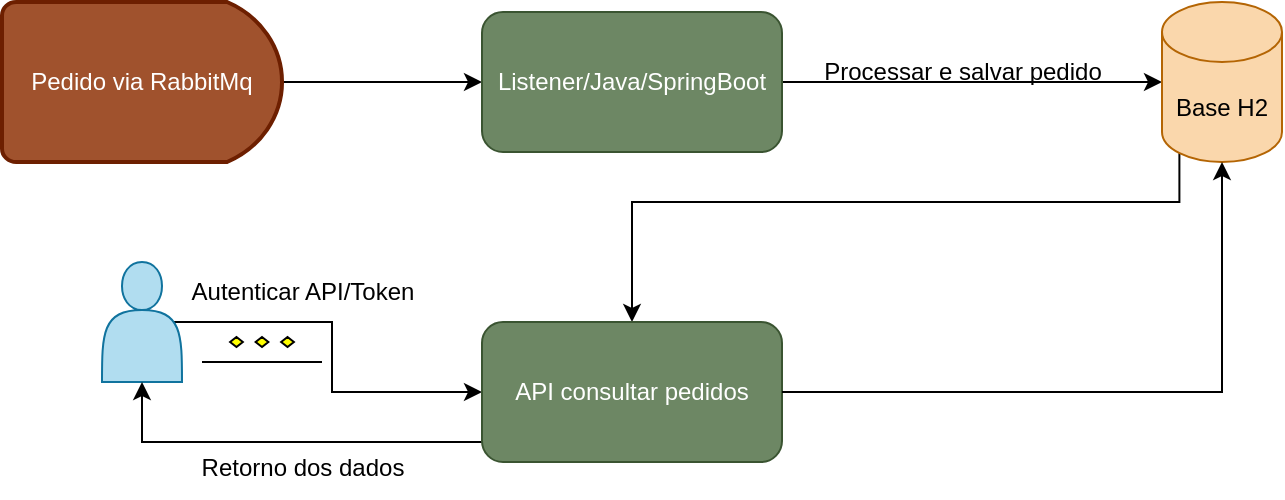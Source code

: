 <mxfile version="24.6.4" type="github">
  <diagram name="Página-1" id="RkKDzXB69765_Dg7q8pd">
    <mxGraphModel dx="954" dy="558" grid="1" gridSize="10" guides="1" tooltips="1" connect="1" arrows="1" fold="1" page="1" pageScale="1" pageWidth="827" pageHeight="1169" math="0" shadow="0">
      <root>
        <mxCell id="0" />
        <mxCell id="1" parent="0" />
        <mxCell id="YPQ6sBjm5yYhS_eoTeXD-4" value="" style="edgeStyle=orthogonalEdgeStyle;rounded=0;orthogonalLoop=1;jettySize=auto;html=1;" edge="1" parent="1" source="YPQ6sBjm5yYhS_eoTeXD-2" target="YPQ6sBjm5yYhS_eoTeXD-3">
          <mxGeometry relative="1" as="geometry" />
        </mxCell>
        <mxCell id="YPQ6sBjm5yYhS_eoTeXD-2" value="Pedido via RabbitMq" style="strokeWidth=2;html=1;shape=mxgraph.flowchart.delay;whiteSpace=wrap;fillColor=#a0522d;fontColor=#ffffff;strokeColor=#6D1F00;" vertex="1" parent="1">
          <mxGeometry x="60" y="90" width="140" height="80" as="geometry" />
        </mxCell>
        <mxCell id="YPQ6sBjm5yYhS_eoTeXD-6" value="" style="edgeStyle=orthogonalEdgeStyle;rounded=0;orthogonalLoop=1;jettySize=auto;html=1;" edge="1" parent="1" source="YPQ6sBjm5yYhS_eoTeXD-3" target="YPQ6sBjm5yYhS_eoTeXD-5">
          <mxGeometry relative="1" as="geometry" />
        </mxCell>
        <mxCell id="YPQ6sBjm5yYhS_eoTeXD-3" value="Listener/Java/SpringBoot" style="rounded=1;whiteSpace=wrap;html=1;fillColor=#6d8764;fontColor=#ffffff;strokeColor=#3A5431;" vertex="1" parent="1">
          <mxGeometry x="300" y="95" width="150" height="70" as="geometry" />
        </mxCell>
        <mxCell id="YPQ6sBjm5yYhS_eoTeXD-15" style="edgeStyle=orthogonalEdgeStyle;rounded=0;orthogonalLoop=1;jettySize=auto;html=1;exitX=0.145;exitY=1;exitDx=0;exitDy=-4.35;exitPerimeter=0;" edge="1" parent="1" source="YPQ6sBjm5yYhS_eoTeXD-5" target="YPQ6sBjm5yYhS_eoTeXD-10">
          <mxGeometry relative="1" as="geometry">
            <Array as="points">
              <mxPoint x="649" y="190" />
              <mxPoint x="375" y="190" />
            </Array>
          </mxGeometry>
        </mxCell>
        <mxCell id="YPQ6sBjm5yYhS_eoTeXD-5" value="Base H2" style="shape=cylinder3;whiteSpace=wrap;html=1;boundedLbl=1;backgroundOutline=1;size=15;fillColor=#fad7ac;strokeColor=#b46504;" vertex="1" parent="1">
          <mxGeometry x="640" y="90" width="60" height="80" as="geometry" />
        </mxCell>
        <mxCell id="YPQ6sBjm5yYhS_eoTeXD-7" value="Processar e salvar pedido" style="text;html=1;align=center;verticalAlign=middle;resizable=0;points=[];autosize=1;strokeColor=none;fillColor=none;" vertex="1" parent="1">
          <mxGeometry x="460" y="110" width="160" height="30" as="geometry" />
        </mxCell>
        <mxCell id="YPQ6sBjm5yYhS_eoTeXD-12" style="edgeStyle=orthogonalEdgeStyle;rounded=0;orthogonalLoop=1;jettySize=auto;html=1;exitX=0.9;exitY=0.5;exitDx=0;exitDy=0;exitPerimeter=0;" edge="1" parent="1" source="YPQ6sBjm5yYhS_eoTeXD-9" target="YPQ6sBjm5yYhS_eoTeXD-10">
          <mxGeometry relative="1" as="geometry" />
        </mxCell>
        <mxCell id="YPQ6sBjm5yYhS_eoTeXD-9" value="" style="shape=actor;whiteSpace=wrap;html=1;fillColor=#b1ddf0;strokeColor=#10739e;" vertex="1" parent="1">
          <mxGeometry x="110" y="220" width="40" height="60" as="geometry" />
        </mxCell>
        <mxCell id="YPQ6sBjm5yYhS_eoTeXD-16" style="edgeStyle=orthogonalEdgeStyle;rounded=0;orthogonalLoop=1;jettySize=auto;html=1;entryX=0.5;entryY=1;entryDx=0;entryDy=0;" edge="1" parent="1" source="YPQ6sBjm5yYhS_eoTeXD-10" target="YPQ6sBjm5yYhS_eoTeXD-9">
          <mxGeometry relative="1" as="geometry">
            <Array as="points">
              <mxPoint x="130" y="310" />
            </Array>
          </mxGeometry>
        </mxCell>
        <mxCell id="YPQ6sBjm5yYhS_eoTeXD-10" value="API consultar pedidos" style="rounded=1;whiteSpace=wrap;html=1;fillColor=#6d8764;fontColor=#ffffff;strokeColor=#3A5431;" vertex="1" parent="1">
          <mxGeometry x="300" y="250" width="150" height="70" as="geometry" />
        </mxCell>
        <mxCell id="YPQ6sBjm5yYhS_eoTeXD-13" value="Autenticar API/Token" style="text;html=1;align=center;verticalAlign=middle;resizable=0;points=[];autosize=1;strokeColor=none;fillColor=none;" vertex="1" parent="1">
          <mxGeometry x="145" y="220" width="130" height="30" as="geometry" />
        </mxCell>
        <mxCell id="YPQ6sBjm5yYhS_eoTeXD-14" style="edgeStyle=orthogonalEdgeStyle;rounded=0;orthogonalLoop=1;jettySize=auto;html=1;entryX=0.5;entryY=1;entryDx=0;entryDy=0;entryPerimeter=0;" edge="1" parent="1" source="YPQ6sBjm5yYhS_eoTeXD-10" target="YPQ6sBjm5yYhS_eoTeXD-5">
          <mxGeometry relative="1" as="geometry" />
        </mxCell>
        <mxCell id="YPQ6sBjm5yYhS_eoTeXD-17" value="Retorno dos dados" style="text;html=1;align=center;verticalAlign=middle;resizable=0;points=[];autosize=1;strokeColor=none;fillColor=none;" vertex="1" parent="1">
          <mxGeometry x="150" y="308" width="120" height="30" as="geometry" />
        </mxCell>
        <mxCell id="YPQ6sBjm5yYhS_eoTeXD-18" value="" style="verticalLabelPosition=bottom;verticalAlign=top;html=1;shape=mxgraph.flowchart.parallel_mode;pointerEvents=1" vertex="1" parent="1">
          <mxGeometry x="160" y="250" width="60" height="20" as="geometry" />
        </mxCell>
      </root>
    </mxGraphModel>
  </diagram>
</mxfile>
